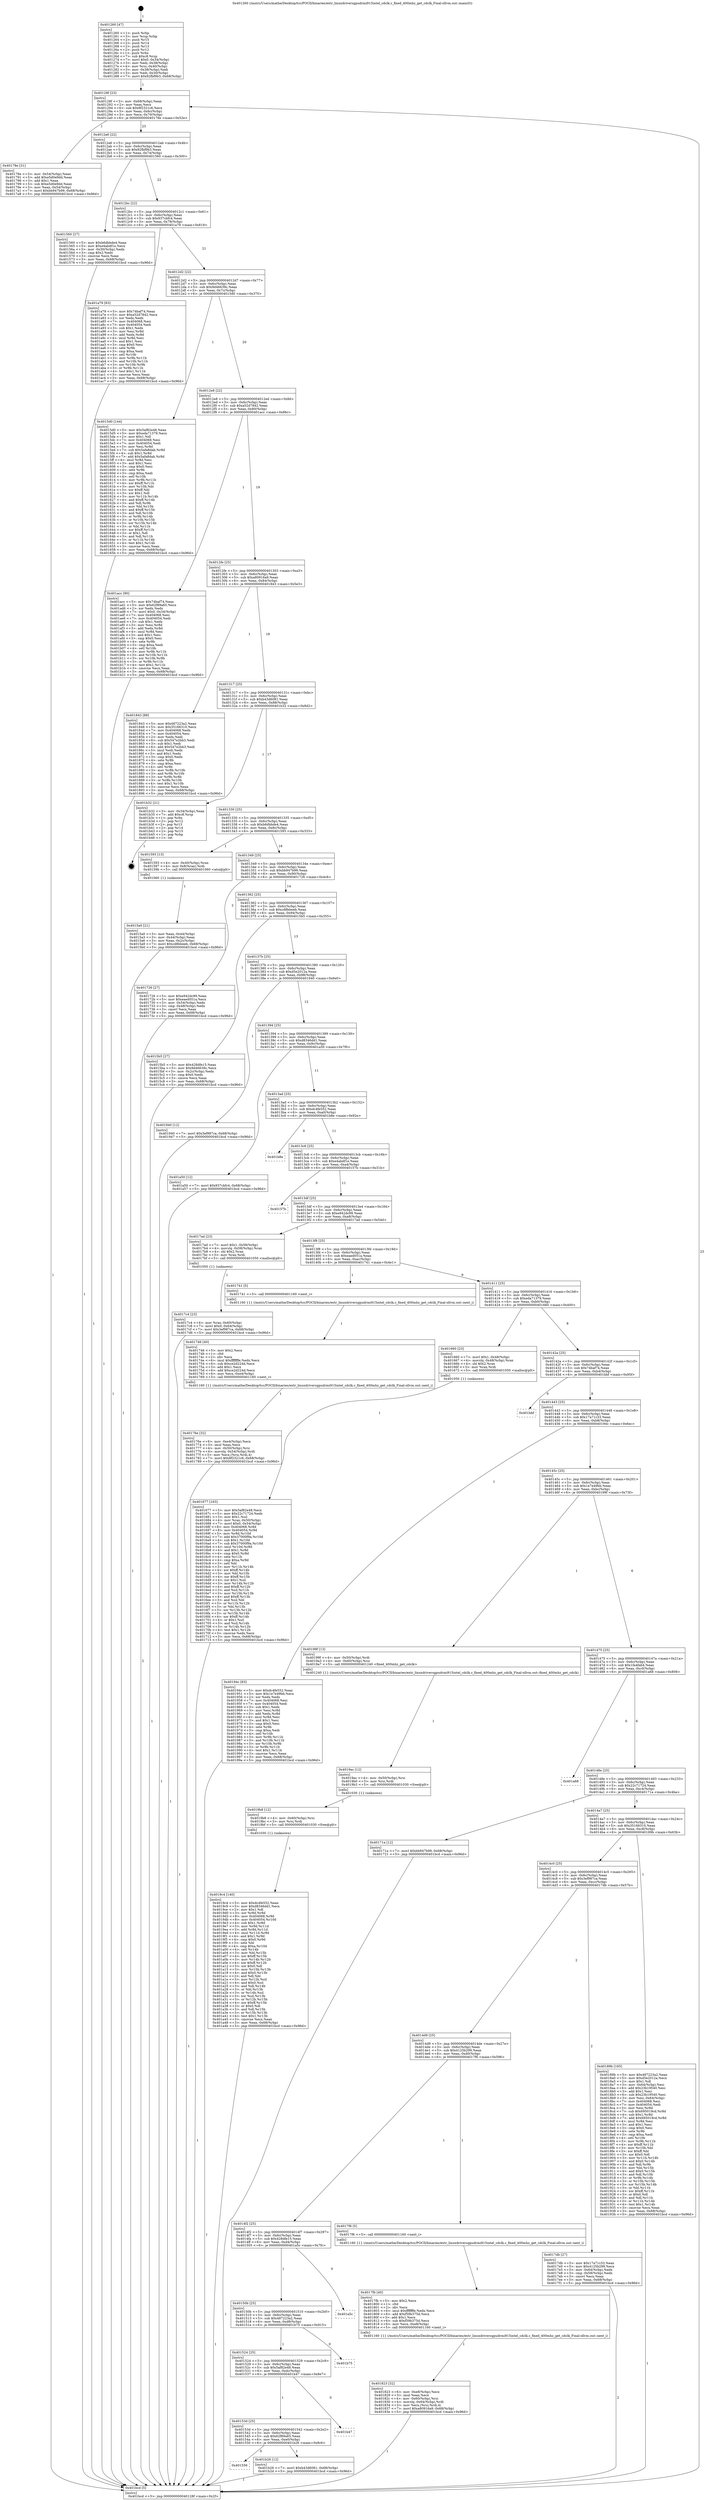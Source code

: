 digraph "0x401260" {
  label = "0x401260 (/mnt/c/Users/mathe/Desktop/tcc/POCII/binaries/extr_linuxdriversgpudrmi915intel_cdclk.c_fixed_400mhz_get_cdclk_Final-ollvm.out::main(0))"
  labelloc = "t"
  node[shape=record]

  Entry [label="",width=0.3,height=0.3,shape=circle,fillcolor=black,style=filled]
  "0x40128f" [label="{
     0x40128f [23]\l
     | [instrs]\l
     &nbsp;&nbsp;0x40128f \<+3\>: mov -0x68(%rbp),%eax\l
     &nbsp;&nbsp;0x401292 \<+2\>: mov %eax,%ecx\l
     &nbsp;&nbsp;0x401294 \<+6\>: sub $0x8f2321c6,%ecx\l
     &nbsp;&nbsp;0x40129a \<+3\>: mov %eax,-0x6c(%rbp)\l
     &nbsp;&nbsp;0x40129d \<+3\>: mov %ecx,-0x70(%rbp)\l
     &nbsp;&nbsp;0x4012a0 \<+6\>: je 000000000040178e \<main+0x52e\>\l
  }"]
  "0x40178e" [label="{
     0x40178e [31]\l
     | [instrs]\l
     &nbsp;&nbsp;0x40178e \<+3\>: mov -0x54(%rbp),%eax\l
     &nbsp;&nbsp;0x401791 \<+5\>: add $0xe5d0e9dd,%eax\l
     &nbsp;&nbsp;0x401796 \<+3\>: add $0x1,%eax\l
     &nbsp;&nbsp;0x401799 \<+5\>: sub $0xe5d0e9dd,%eax\l
     &nbsp;&nbsp;0x40179e \<+3\>: mov %eax,-0x54(%rbp)\l
     &nbsp;&nbsp;0x4017a1 \<+7\>: movl $0xbb947b99,-0x68(%rbp)\l
     &nbsp;&nbsp;0x4017a8 \<+5\>: jmp 0000000000401bcd \<main+0x96d\>\l
  }"]
  "0x4012a6" [label="{
     0x4012a6 [22]\l
     | [instrs]\l
     &nbsp;&nbsp;0x4012a6 \<+5\>: jmp 00000000004012ab \<main+0x4b\>\l
     &nbsp;&nbsp;0x4012ab \<+3\>: mov -0x6c(%rbp),%eax\l
     &nbsp;&nbsp;0x4012ae \<+5\>: sub $0x92fbf9b3,%eax\l
     &nbsp;&nbsp;0x4012b3 \<+3\>: mov %eax,-0x74(%rbp)\l
     &nbsp;&nbsp;0x4012b6 \<+6\>: je 0000000000401560 \<main+0x300\>\l
  }"]
  Exit [label="",width=0.3,height=0.3,shape=circle,fillcolor=black,style=filled,peripheries=2]
  "0x401560" [label="{
     0x401560 [27]\l
     | [instrs]\l
     &nbsp;&nbsp;0x401560 \<+5\>: mov $0xb6dbbde4,%eax\l
     &nbsp;&nbsp;0x401565 \<+5\>: mov $0xe4abdf1e,%ecx\l
     &nbsp;&nbsp;0x40156a \<+3\>: mov -0x30(%rbp),%edx\l
     &nbsp;&nbsp;0x40156d \<+3\>: cmp $0x2,%edx\l
     &nbsp;&nbsp;0x401570 \<+3\>: cmovne %ecx,%eax\l
     &nbsp;&nbsp;0x401573 \<+3\>: mov %eax,-0x68(%rbp)\l
     &nbsp;&nbsp;0x401576 \<+5\>: jmp 0000000000401bcd \<main+0x96d\>\l
  }"]
  "0x4012bc" [label="{
     0x4012bc [22]\l
     | [instrs]\l
     &nbsp;&nbsp;0x4012bc \<+5\>: jmp 00000000004012c1 \<main+0x61\>\l
     &nbsp;&nbsp;0x4012c1 \<+3\>: mov -0x6c(%rbp),%eax\l
     &nbsp;&nbsp;0x4012c4 \<+5\>: sub $0x937cbfc4,%eax\l
     &nbsp;&nbsp;0x4012c9 \<+3\>: mov %eax,-0x78(%rbp)\l
     &nbsp;&nbsp;0x4012cc \<+6\>: je 0000000000401a79 \<main+0x819\>\l
  }"]
  "0x401bcd" [label="{
     0x401bcd [5]\l
     | [instrs]\l
     &nbsp;&nbsp;0x401bcd \<+5\>: jmp 000000000040128f \<main+0x2f\>\l
  }"]
  "0x401260" [label="{
     0x401260 [47]\l
     | [instrs]\l
     &nbsp;&nbsp;0x401260 \<+1\>: push %rbp\l
     &nbsp;&nbsp;0x401261 \<+3\>: mov %rsp,%rbp\l
     &nbsp;&nbsp;0x401264 \<+2\>: push %r15\l
     &nbsp;&nbsp;0x401266 \<+2\>: push %r14\l
     &nbsp;&nbsp;0x401268 \<+2\>: push %r13\l
     &nbsp;&nbsp;0x40126a \<+2\>: push %r12\l
     &nbsp;&nbsp;0x40126c \<+1\>: push %rbx\l
     &nbsp;&nbsp;0x40126d \<+7\>: sub $0xc8,%rsp\l
     &nbsp;&nbsp;0x401274 \<+7\>: movl $0x0,-0x34(%rbp)\l
     &nbsp;&nbsp;0x40127b \<+3\>: mov %edi,-0x38(%rbp)\l
     &nbsp;&nbsp;0x40127e \<+4\>: mov %rsi,-0x40(%rbp)\l
     &nbsp;&nbsp;0x401282 \<+3\>: mov -0x38(%rbp),%edi\l
     &nbsp;&nbsp;0x401285 \<+3\>: mov %edi,-0x30(%rbp)\l
     &nbsp;&nbsp;0x401288 \<+7\>: movl $0x92fbf9b3,-0x68(%rbp)\l
  }"]
  "0x401556" [label="{
     0x401556\l
  }", style=dashed]
  "0x401a79" [label="{
     0x401a79 [83]\l
     | [instrs]\l
     &nbsp;&nbsp;0x401a79 \<+5\>: mov $0x74baf74,%eax\l
     &nbsp;&nbsp;0x401a7e \<+5\>: mov $0xa52d7842,%ecx\l
     &nbsp;&nbsp;0x401a83 \<+2\>: xor %edx,%edx\l
     &nbsp;&nbsp;0x401a85 \<+7\>: mov 0x404068,%esi\l
     &nbsp;&nbsp;0x401a8c \<+7\>: mov 0x404054,%edi\l
     &nbsp;&nbsp;0x401a93 \<+3\>: sub $0x1,%edx\l
     &nbsp;&nbsp;0x401a96 \<+3\>: mov %esi,%r8d\l
     &nbsp;&nbsp;0x401a99 \<+3\>: add %edx,%r8d\l
     &nbsp;&nbsp;0x401a9c \<+4\>: imul %r8d,%esi\l
     &nbsp;&nbsp;0x401aa0 \<+3\>: and $0x1,%esi\l
     &nbsp;&nbsp;0x401aa3 \<+3\>: cmp $0x0,%esi\l
     &nbsp;&nbsp;0x401aa6 \<+4\>: sete %r9b\l
     &nbsp;&nbsp;0x401aaa \<+3\>: cmp $0xa,%edi\l
     &nbsp;&nbsp;0x401aad \<+4\>: setl %r10b\l
     &nbsp;&nbsp;0x401ab1 \<+3\>: mov %r9b,%r11b\l
     &nbsp;&nbsp;0x401ab4 \<+3\>: and %r10b,%r11b\l
     &nbsp;&nbsp;0x401ab7 \<+3\>: xor %r10b,%r9b\l
     &nbsp;&nbsp;0x401aba \<+3\>: or %r9b,%r11b\l
     &nbsp;&nbsp;0x401abd \<+4\>: test $0x1,%r11b\l
     &nbsp;&nbsp;0x401ac1 \<+3\>: cmovne %ecx,%eax\l
     &nbsp;&nbsp;0x401ac4 \<+3\>: mov %eax,-0x68(%rbp)\l
     &nbsp;&nbsp;0x401ac7 \<+5\>: jmp 0000000000401bcd \<main+0x96d\>\l
  }"]
  "0x4012d2" [label="{
     0x4012d2 [22]\l
     | [instrs]\l
     &nbsp;&nbsp;0x4012d2 \<+5\>: jmp 00000000004012d7 \<main+0x77\>\l
     &nbsp;&nbsp;0x4012d7 \<+3\>: mov -0x6c(%rbp),%eax\l
     &nbsp;&nbsp;0x4012da \<+5\>: sub $0x9d46639c,%eax\l
     &nbsp;&nbsp;0x4012df \<+3\>: mov %eax,-0x7c(%rbp)\l
     &nbsp;&nbsp;0x4012e2 \<+6\>: je 00000000004015d0 \<main+0x370\>\l
  }"]
  "0x401b26" [label="{
     0x401b26 [12]\l
     | [instrs]\l
     &nbsp;&nbsp;0x401b26 \<+7\>: movl $0xb43d6081,-0x68(%rbp)\l
     &nbsp;&nbsp;0x401b2d \<+5\>: jmp 0000000000401bcd \<main+0x96d\>\l
  }"]
  "0x4015d0" [label="{
     0x4015d0 [144]\l
     | [instrs]\l
     &nbsp;&nbsp;0x4015d0 \<+5\>: mov $0x5af82e48,%eax\l
     &nbsp;&nbsp;0x4015d5 \<+5\>: mov $0xeda71379,%ecx\l
     &nbsp;&nbsp;0x4015da \<+2\>: mov $0x1,%dl\l
     &nbsp;&nbsp;0x4015dc \<+7\>: mov 0x404068,%esi\l
     &nbsp;&nbsp;0x4015e3 \<+7\>: mov 0x404054,%edi\l
     &nbsp;&nbsp;0x4015ea \<+3\>: mov %esi,%r8d\l
     &nbsp;&nbsp;0x4015ed \<+7\>: sub $0x5afa8dab,%r8d\l
     &nbsp;&nbsp;0x4015f4 \<+4\>: sub $0x1,%r8d\l
     &nbsp;&nbsp;0x4015f8 \<+7\>: add $0x5afa8dab,%r8d\l
     &nbsp;&nbsp;0x4015ff \<+4\>: imul %r8d,%esi\l
     &nbsp;&nbsp;0x401603 \<+3\>: and $0x1,%esi\l
     &nbsp;&nbsp;0x401606 \<+3\>: cmp $0x0,%esi\l
     &nbsp;&nbsp;0x401609 \<+4\>: sete %r9b\l
     &nbsp;&nbsp;0x40160d \<+3\>: cmp $0xa,%edi\l
     &nbsp;&nbsp;0x401610 \<+4\>: setl %r10b\l
     &nbsp;&nbsp;0x401614 \<+3\>: mov %r9b,%r11b\l
     &nbsp;&nbsp;0x401617 \<+4\>: xor $0xff,%r11b\l
     &nbsp;&nbsp;0x40161b \<+3\>: mov %r10b,%bl\l
     &nbsp;&nbsp;0x40161e \<+3\>: xor $0xff,%bl\l
     &nbsp;&nbsp;0x401621 \<+3\>: xor $0x1,%dl\l
     &nbsp;&nbsp;0x401624 \<+3\>: mov %r11b,%r14b\l
     &nbsp;&nbsp;0x401627 \<+4\>: and $0xff,%r14b\l
     &nbsp;&nbsp;0x40162b \<+3\>: and %dl,%r9b\l
     &nbsp;&nbsp;0x40162e \<+3\>: mov %bl,%r15b\l
     &nbsp;&nbsp;0x401631 \<+4\>: and $0xff,%r15b\l
     &nbsp;&nbsp;0x401635 \<+3\>: and %dl,%r10b\l
     &nbsp;&nbsp;0x401638 \<+3\>: or %r9b,%r14b\l
     &nbsp;&nbsp;0x40163b \<+3\>: or %r10b,%r15b\l
     &nbsp;&nbsp;0x40163e \<+3\>: xor %r15b,%r14b\l
     &nbsp;&nbsp;0x401641 \<+3\>: or %bl,%r11b\l
     &nbsp;&nbsp;0x401644 \<+4\>: xor $0xff,%r11b\l
     &nbsp;&nbsp;0x401648 \<+3\>: or $0x1,%dl\l
     &nbsp;&nbsp;0x40164b \<+3\>: and %dl,%r11b\l
     &nbsp;&nbsp;0x40164e \<+3\>: or %r11b,%r14b\l
     &nbsp;&nbsp;0x401651 \<+4\>: test $0x1,%r14b\l
     &nbsp;&nbsp;0x401655 \<+3\>: cmovne %ecx,%eax\l
     &nbsp;&nbsp;0x401658 \<+3\>: mov %eax,-0x68(%rbp)\l
     &nbsp;&nbsp;0x40165b \<+5\>: jmp 0000000000401bcd \<main+0x96d\>\l
  }"]
  "0x4012e8" [label="{
     0x4012e8 [22]\l
     | [instrs]\l
     &nbsp;&nbsp;0x4012e8 \<+5\>: jmp 00000000004012ed \<main+0x8d\>\l
     &nbsp;&nbsp;0x4012ed \<+3\>: mov -0x6c(%rbp),%eax\l
     &nbsp;&nbsp;0x4012f0 \<+5\>: sub $0xa52d7842,%eax\l
     &nbsp;&nbsp;0x4012f5 \<+3\>: mov %eax,-0x80(%rbp)\l
     &nbsp;&nbsp;0x4012f8 \<+6\>: je 0000000000401acc \<main+0x86c\>\l
  }"]
  "0x40153d" [label="{
     0x40153d [25]\l
     | [instrs]\l
     &nbsp;&nbsp;0x40153d \<+5\>: jmp 0000000000401542 \<main+0x2e2\>\l
     &nbsp;&nbsp;0x401542 \<+3\>: mov -0x6c(%rbp),%eax\l
     &nbsp;&nbsp;0x401545 \<+5\>: sub $0x62f89a65,%eax\l
     &nbsp;&nbsp;0x40154a \<+6\>: mov %eax,-0xe0(%rbp)\l
     &nbsp;&nbsp;0x401550 \<+6\>: je 0000000000401b26 \<main+0x8c6\>\l
  }"]
  "0x401acc" [label="{
     0x401acc [90]\l
     | [instrs]\l
     &nbsp;&nbsp;0x401acc \<+5\>: mov $0x74baf74,%eax\l
     &nbsp;&nbsp;0x401ad1 \<+5\>: mov $0x62f89a65,%ecx\l
     &nbsp;&nbsp;0x401ad6 \<+2\>: xor %edx,%edx\l
     &nbsp;&nbsp;0x401ad8 \<+7\>: movl $0x0,-0x34(%rbp)\l
     &nbsp;&nbsp;0x401adf \<+7\>: mov 0x404068,%esi\l
     &nbsp;&nbsp;0x401ae6 \<+7\>: mov 0x404054,%edi\l
     &nbsp;&nbsp;0x401aed \<+3\>: sub $0x1,%edx\l
     &nbsp;&nbsp;0x401af0 \<+3\>: mov %esi,%r8d\l
     &nbsp;&nbsp;0x401af3 \<+3\>: add %edx,%r8d\l
     &nbsp;&nbsp;0x401af6 \<+4\>: imul %r8d,%esi\l
     &nbsp;&nbsp;0x401afa \<+3\>: and $0x1,%esi\l
     &nbsp;&nbsp;0x401afd \<+3\>: cmp $0x0,%esi\l
     &nbsp;&nbsp;0x401b00 \<+4\>: sete %r9b\l
     &nbsp;&nbsp;0x401b04 \<+3\>: cmp $0xa,%edi\l
     &nbsp;&nbsp;0x401b07 \<+4\>: setl %r10b\l
     &nbsp;&nbsp;0x401b0b \<+3\>: mov %r9b,%r11b\l
     &nbsp;&nbsp;0x401b0e \<+3\>: and %r10b,%r11b\l
     &nbsp;&nbsp;0x401b11 \<+3\>: xor %r10b,%r9b\l
     &nbsp;&nbsp;0x401b14 \<+3\>: or %r9b,%r11b\l
     &nbsp;&nbsp;0x401b17 \<+4\>: test $0x1,%r11b\l
     &nbsp;&nbsp;0x401b1b \<+3\>: cmovne %ecx,%eax\l
     &nbsp;&nbsp;0x401b1e \<+3\>: mov %eax,-0x68(%rbp)\l
     &nbsp;&nbsp;0x401b21 \<+5\>: jmp 0000000000401bcd \<main+0x96d\>\l
  }"]
  "0x4012fe" [label="{
     0x4012fe [25]\l
     | [instrs]\l
     &nbsp;&nbsp;0x4012fe \<+5\>: jmp 0000000000401303 \<main+0xa3\>\l
     &nbsp;&nbsp;0x401303 \<+3\>: mov -0x6c(%rbp),%eax\l
     &nbsp;&nbsp;0x401306 \<+5\>: sub $0xa80916a9,%eax\l
     &nbsp;&nbsp;0x40130b \<+6\>: mov %eax,-0x84(%rbp)\l
     &nbsp;&nbsp;0x401311 \<+6\>: je 0000000000401843 \<main+0x5e3\>\l
  }"]
  "0x401b47" [label="{
     0x401b47\l
  }", style=dashed]
  "0x401843" [label="{
     0x401843 [88]\l
     | [instrs]\l
     &nbsp;&nbsp;0x401843 \<+5\>: mov $0x487223a2,%eax\l
     &nbsp;&nbsp;0x401848 \<+5\>: mov $0x35166310,%ecx\l
     &nbsp;&nbsp;0x40184d \<+7\>: mov 0x404068,%edx\l
     &nbsp;&nbsp;0x401854 \<+7\>: mov 0x404054,%esi\l
     &nbsp;&nbsp;0x40185b \<+2\>: mov %edx,%edi\l
     &nbsp;&nbsp;0x40185d \<+6\>: sub $0x547e2bb3,%edi\l
     &nbsp;&nbsp;0x401863 \<+3\>: sub $0x1,%edi\l
     &nbsp;&nbsp;0x401866 \<+6\>: add $0x547e2bb3,%edi\l
     &nbsp;&nbsp;0x40186c \<+3\>: imul %edi,%edx\l
     &nbsp;&nbsp;0x40186f \<+3\>: and $0x1,%edx\l
     &nbsp;&nbsp;0x401872 \<+3\>: cmp $0x0,%edx\l
     &nbsp;&nbsp;0x401875 \<+4\>: sete %r8b\l
     &nbsp;&nbsp;0x401879 \<+3\>: cmp $0xa,%esi\l
     &nbsp;&nbsp;0x40187c \<+4\>: setl %r9b\l
     &nbsp;&nbsp;0x401880 \<+3\>: mov %r8b,%r10b\l
     &nbsp;&nbsp;0x401883 \<+3\>: and %r9b,%r10b\l
     &nbsp;&nbsp;0x401886 \<+3\>: xor %r9b,%r8b\l
     &nbsp;&nbsp;0x401889 \<+3\>: or %r8b,%r10b\l
     &nbsp;&nbsp;0x40188c \<+4\>: test $0x1,%r10b\l
     &nbsp;&nbsp;0x401890 \<+3\>: cmovne %ecx,%eax\l
     &nbsp;&nbsp;0x401893 \<+3\>: mov %eax,-0x68(%rbp)\l
     &nbsp;&nbsp;0x401896 \<+5\>: jmp 0000000000401bcd \<main+0x96d\>\l
  }"]
  "0x401317" [label="{
     0x401317 [25]\l
     | [instrs]\l
     &nbsp;&nbsp;0x401317 \<+5\>: jmp 000000000040131c \<main+0xbc\>\l
     &nbsp;&nbsp;0x40131c \<+3\>: mov -0x6c(%rbp),%eax\l
     &nbsp;&nbsp;0x40131f \<+5\>: sub $0xb43d6081,%eax\l
     &nbsp;&nbsp;0x401324 \<+6\>: mov %eax,-0x88(%rbp)\l
     &nbsp;&nbsp;0x40132a \<+6\>: je 0000000000401b32 \<main+0x8d2\>\l
  }"]
  "0x401524" [label="{
     0x401524 [25]\l
     | [instrs]\l
     &nbsp;&nbsp;0x401524 \<+5\>: jmp 0000000000401529 \<main+0x2c9\>\l
     &nbsp;&nbsp;0x401529 \<+3\>: mov -0x6c(%rbp),%eax\l
     &nbsp;&nbsp;0x40152c \<+5\>: sub $0x5af82e48,%eax\l
     &nbsp;&nbsp;0x401531 \<+6\>: mov %eax,-0xdc(%rbp)\l
     &nbsp;&nbsp;0x401537 \<+6\>: je 0000000000401b47 \<main+0x8e7\>\l
  }"]
  "0x401b32" [label="{
     0x401b32 [21]\l
     | [instrs]\l
     &nbsp;&nbsp;0x401b32 \<+3\>: mov -0x34(%rbp),%eax\l
     &nbsp;&nbsp;0x401b35 \<+7\>: add $0xc8,%rsp\l
     &nbsp;&nbsp;0x401b3c \<+1\>: pop %rbx\l
     &nbsp;&nbsp;0x401b3d \<+2\>: pop %r12\l
     &nbsp;&nbsp;0x401b3f \<+2\>: pop %r13\l
     &nbsp;&nbsp;0x401b41 \<+2\>: pop %r14\l
     &nbsp;&nbsp;0x401b43 \<+2\>: pop %r15\l
     &nbsp;&nbsp;0x401b45 \<+1\>: pop %rbp\l
     &nbsp;&nbsp;0x401b46 \<+1\>: ret\l
  }"]
  "0x401330" [label="{
     0x401330 [25]\l
     | [instrs]\l
     &nbsp;&nbsp;0x401330 \<+5\>: jmp 0000000000401335 \<main+0xd5\>\l
     &nbsp;&nbsp;0x401335 \<+3\>: mov -0x6c(%rbp),%eax\l
     &nbsp;&nbsp;0x401338 \<+5\>: sub $0xb6dbbde4,%eax\l
     &nbsp;&nbsp;0x40133d \<+6\>: mov %eax,-0x8c(%rbp)\l
     &nbsp;&nbsp;0x401343 \<+6\>: je 0000000000401593 \<main+0x333\>\l
  }"]
  "0x401b75" [label="{
     0x401b75\l
  }", style=dashed]
  "0x401593" [label="{
     0x401593 [13]\l
     | [instrs]\l
     &nbsp;&nbsp;0x401593 \<+4\>: mov -0x40(%rbp),%rax\l
     &nbsp;&nbsp;0x401597 \<+4\>: mov 0x8(%rax),%rdi\l
     &nbsp;&nbsp;0x40159b \<+5\>: call 0000000000401060 \<atoi@plt\>\l
     | [calls]\l
     &nbsp;&nbsp;0x401060 \{1\} (unknown)\l
  }"]
  "0x401349" [label="{
     0x401349 [25]\l
     | [instrs]\l
     &nbsp;&nbsp;0x401349 \<+5\>: jmp 000000000040134e \<main+0xee\>\l
     &nbsp;&nbsp;0x40134e \<+3\>: mov -0x6c(%rbp),%eax\l
     &nbsp;&nbsp;0x401351 \<+5\>: sub $0xbb947b99,%eax\l
     &nbsp;&nbsp;0x401356 \<+6\>: mov %eax,-0x90(%rbp)\l
     &nbsp;&nbsp;0x40135c \<+6\>: je 0000000000401726 \<main+0x4c6\>\l
  }"]
  "0x4015a0" [label="{
     0x4015a0 [21]\l
     | [instrs]\l
     &nbsp;&nbsp;0x4015a0 \<+3\>: mov %eax,-0x44(%rbp)\l
     &nbsp;&nbsp;0x4015a3 \<+3\>: mov -0x44(%rbp),%eax\l
     &nbsp;&nbsp;0x4015a6 \<+3\>: mov %eax,-0x2c(%rbp)\l
     &nbsp;&nbsp;0x4015a9 \<+7\>: movl $0xcd8bbeeb,-0x68(%rbp)\l
     &nbsp;&nbsp;0x4015b0 \<+5\>: jmp 0000000000401bcd \<main+0x96d\>\l
  }"]
  "0x40150b" [label="{
     0x40150b [25]\l
     | [instrs]\l
     &nbsp;&nbsp;0x40150b \<+5\>: jmp 0000000000401510 \<main+0x2b0\>\l
     &nbsp;&nbsp;0x401510 \<+3\>: mov -0x6c(%rbp),%eax\l
     &nbsp;&nbsp;0x401513 \<+5\>: sub $0x487223a2,%eax\l
     &nbsp;&nbsp;0x401518 \<+6\>: mov %eax,-0xd8(%rbp)\l
     &nbsp;&nbsp;0x40151e \<+6\>: je 0000000000401b75 \<main+0x915\>\l
  }"]
  "0x401726" [label="{
     0x401726 [27]\l
     | [instrs]\l
     &nbsp;&nbsp;0x401726 \<+5\>: mov $0xe942dc99,%eax\l
     &nbsp;&nbsp;0x40172b \<+5\>: mov $0xeaed051a,%ecx\l
     &nbsp;&nbsp;0x401730 \<+3\>: mov -0x54(%rbp),%edx\l
     &nbsp;&nbsp;0x401733 \<+3\>: cmp -0x48(%rbp),%edx\l
     &nbsp;&nbsp;0x401736 \<+3\>: cmovl %ecx,%eax\l
     &nbsp;&nbsp;0x401739 \<+3\>: mov %eax,-0x68(%rbp)\l
     &nbsp;&nbsp;0x40173c \<+5\>: jmp 0000000000401bcd \<main+0x96d\>\l
  }"]
  "0x401362" [label="{
     0x401362 [25]\l
     | [instrs]\l
     &nbsp;&nbsp;0x401362 \<+5\>: jmp 0000000000401367 \<main+0x107\>\l
     &nbsp;&nbsp;0x401367 \<+3\>: mov -0x6c(%rbp),%eax\l
     &nbsp;&nbsp;0x40136a \<+5\>: sub $0xcd8bbeeb,%eax\l
     &nbsp;&nbsp;0x40136f \<+6\>: mov %eax,-0x94(%rbp)\l
     &nbsp;&nbsp;0x401375 \<+6\>: je 00000000004015b5 \<main+0x355\>\l
  }"]
  "0x401a5c" [label="{
     0x401a5c\l
  }", style=dashed]
  "0x4015b5" [label="{
     0x4015b5 [27]\l
     | [instrs]\l
     &nbsp;&nbsp;0x4015b5 \<+5\>: mov $0x428dfe15,%eax\l
     &nbsp;&nbsp;0x4015ba \<+5\>: mov $0x9d46639c,%ecx\l
     &nbsp;&nbsp;0x4015bf \<+3\>: mov -0x2c(%rbp),%edx\l
     &nbsp;&nbsp;0x4015c2 \<+3\>: cmp $0x0,%edx\l
     &nbsp;&nbsp;0x4015c5 \<+3\>: cmove %ecx,%eax\l
     &nbsp;&nbsp;0x4015c8 \<+3\>: mov %eax,-0x68(%rbp)\l
     &nbsp;&nbsp;0x4015cb \<+5\>: jmp 0000000000401bcd \<main+0x96d\>\l
  }"]
  "0x40137b" [label="{
     0x40137b [25]\l
     | [instrs]\l
     &nbsp;&nbsp;0x40137b \<+5\>: jmp 0000000000401380 \<main+0x120\>\l
     &nbsp;&nbsp;0x401380 \<+3\>: mov -0x6c(%rbp),%eax\l
     &nbsp;&nbsp;0x401383 \<+5\>: sub $0xd5e2012a,%eax\l
     &nbsp;&nbsp;0x401388 \<+6\>: mov %eax,-0x98(%rbp)\l
     &nbsp;&nbsp;0x40138e \<+6\>: je 0000000000401940 \<main+0x6e0\>\l
  }"]
  "0x4019c4" [label="{
     0x4019c4 [140]\l
     | [instrs]\l
     &nbsp;&nbsp;0x4019c4 \<+5\>: mov $0xdc4fe552,%eax\l
     &nbsp;&nbsp;0x4019c9 \<+5\>: mov $0xd8346dd1,%ecx\l
     &nbsp;&nbsp;0x4019ce \<+2\>: mov $0x1,%dl\l
     &nbsp;&nbsp;0x4019d0 \<+3\>: xor %r8d,%r8d\l
     &nbsp;&nbsp;0x4019d3 \<+8\>: mov 0x404068,%r9d\l
     &nbsp;&nbsp;0x4019db \<+8\>: mov 0x404054,%r10d\l
     &nbsp;&nbsp;0x4019e3 \<+4\>: sub $0x1,%r8d\l
     &nbsp;&nbsp;0x4019e7 \<+3\>: mov %r9d,%r11d\l
     &nbsp;&nbsp;0x4019ea \<+3\>: add %r8d,%r11d\l
     &nbsp;&nbsp;0x4019ed \<+4\>: imul %r11d,%r9d\l
     &nbsp;&nbsp;0x4019f1 \<+4\>: and $0x1,%r9d\l
     &nbsp;&nbsp;0x4019f5 \<+4\>: cmp $0x0,%r9d\l
     &nbsp;&nbsp;0x4019f9 \<+3\>: sete %bl\l
     &nbsp;&nbsp;0x4019fc \<+4\>: cmp $0xa,%r10d\l
     &nbsp;&nbsp;0x401a00 \<+4\>: setl %r14b\l
     &nbsp;&nbsp;0x401a04 \<+3\>: mov %bl,%r15b\l
     &nbsp;&nbsp;0x401a07 \<+4\>: xor $0xff,%r15b\l
     &nbsp;&nbsp;0x401a0b \<+3\>: mov %r14b,%r12b\l
     &nbsp;&nbsp;0x401a0e \<+4\>: xor $0xff,%r12b\l
     &nbsp;&nbsp;0x401a12 \<+3\>: xor $0x0,%dl\l
     &nbsp;&nbsp;0x401a15 \<+3\>: mov %r15b,%r13b\l
     &nbsp;&nbsp;0x401a18 \<+4\>: and $0x0,%r13b\l
     &nbsp;&nbsp;0x401a1c \<+2\>: and %dl,%bl\l
     &nbsp;&nbsp;0x401a1e \<+3\>: mov %r12b,%sil\l
     &nbsp;&nbsp;0x401a21 \<+4\>: and $0x0,%sil\l
     &nbsp;&nbsp;0x401a25 \<+3\>: and %dl,%r14b\l
     &nbsp;&nbsp;0x401a28 \<+3\>: or %bl,%r13b\l
     &nbsp;&nbsp;0x401a2b \<+3\>: or %r14b,%sil\l
     &nbsp;&nbsp;0x401a2e \<+3\>: xor %sil,%r13b\l
     &nbsp;&nbsp;0x401a31 \<+3\>: or %r12b,%r15b\l
     &nbsp;&nbsp;0x401a34 \<+4\>: xor $0xff,%r15b\l
     &nbsp;&nbsp;0x401a38 \<+3\>: or $0x0,%dl\l
     &nbsp;&nbsp;0x401a3b \<+3\>: and %dl,%r15b\l
     &nbsp;&nbsp;0x401a3e \<+3\>: or %r15b,%r13b\l
     &nbsp;&nbsp;0x401a41 \<+4\>: test $0x1,%r13b\l
     &nbsp;&nbsp;0x401a45 \<+3\>: cmovne %ecx,%eax\l
     &nbsp;&nbsp;0x401a48 \<+3\>: mov %eax,-0x68(%rbp)\l
     &nbsp;&nbsp;0x401a4b \<+5\>: jmp 0000000000401bcd \<main+0x96d\>\l
  }"]
  "0x401940" [label="{
     0x401940 [12]\l
     | [instrs]\l
     &nbsp;&nbsp;0x401940 \<+7\>: movl $0x3ef987ca,-0x68(%rbp)\l
     &nbsp;&nbsp;0x401947 \<+5\>: jmp 0000000000401bcd \<main+0x96d\>\l
  }"]
  "0x401394" [label="{
     0x401394 [25]\l
     | [instrs]\l
     &nbsp;&nbsp;0x401394 \<+5\>: jmp 0000000000401399 \<main+0x139\>\l
     &nbsp;&nbsp;0x401399 \<+3\>: mov -0x6c(%rbp),%eax\l
     &nbsp;&nbsp;0x40139c \<+5\>: sub $0xd8346dd1,%eax\l
     &nbsp;&nbsp;0x4013a1 \<+6\>: mov %eax,-0x9c(%rbp)\l
     &nbsp;&nbsp;0x4013a7 \<+6\>: je 0000000000401a50 \<main+0x7f0\>\l
  }"]
  "0x4019b8" [label="{
     0x4019b8 [12]\l
     | [instrs]\l
     &nbsp;&nbsp;0x4019b8 \<+4\>: mov -0x60(%rbp),%rsi\l
     &nbsp;&nbsp;0x4019bc \<+3\>: mov %rsi,%rdi\l
     &nbsp;&nbsp;0x4019bf \<+5\>: call 0000000000401030 \<free@plt\>\l
     | [calls]\l
     &nbsp;&nbsp;0x401030 \{1\} (unknown)\l
  }"]
  "0x401a50" [label="{
     0x401a50 [12]\l
     | [instrs]\l
     &nbsp;&nbsp;0x401a50 \<+7\>: movl $0x937cbfc4,-0x68(%rbp)\l
     &nbsp;&nbsp;0x401a57 \<+5\>: jmp 0000000000401bcd \<main+0x96d\>\l
  }"]
  "0x4013ad" [label="{
     0x4013ad [25]\l
     | [instrs]\l
     &nbsp;&nbsp;0x4013ad \<+5\>: jmp 00000000004013b2 \<main+0x152\>\l
     &nbsp;&nbsp;0x4013b2 \<+3\>: mov -0x6c(%rbp),%eax\l
     &nbsp;&nbsp;0x4013b5 \<+5\>: sub $0xdc4fe552,%eax\l
     &nbsp;&nbsp;0x4013ba \<+6\>: mov %eax,-0xa0(%rbp)\l
     &nbsp;&nbsp;0x4013c0 \<+6\>: je 0000000000401b8e \<main+0x92e\>\l
  }"]
  "0x4019ac" [label="{
     0x4019ac [12]\l
     | [instrs]\l
     &nbsp;&nbsp;0x4019ac \<+4\>: mov -0x50(%rbp),%rsi\l
     &nbsp;&nbsp;0x4019b0 \<+3\>: mov %rsi,%rdi\l
     &nbsp;&nbsp;0x4019b3 \<+5\>: call 0000000000401030 \<free@plt\>\l
     | [calls]\l
     &nbsp;&nbsp;0x401030 \{1\} (unknown)\l
  }"]
  "0x401b8e" [label="{
     0x401b8e\l
  }", style=dashed]
  "0x4013c6" [label="{
     0x4013c6 [25]\l
     | [instrs]\l
     &nbsp;&nbsp;0x4013c6 \<+5\>: jmp 00000000004013cb \<main+0x16b\>\l
     &nbsp;&nbsp;0x4013cb \<+3\>: mov -0x6c(%rbp),%eax\l
     &nbsp;&nbsp;0x4013ce \<+5\>: sub $0xe4abdf1e,%eax\l
     &nbsp;&nbsp;0x4013d3 \<+6\>: mov %eax,-0xa4(%rbp)\l
     &nbsp;&nbsp;0x4013d9 \<+6\>: je 000000000040157b \<main+0x31b\>\l
  }"]
  "0x401823" [label="{
     0x401823 [32]\l
     | [instrs]\l
     &nbsp;&nbsp;0x401823 \<+6\>: mov -0xe8(%rbp),%ecx\l
     &nbsp;&nbsp;0x401829 \<+3\>: imul %eax,%ecx\l
     &nbsp;&nbsp;0x40182c \<+4\>: mov -0x60(%rbp),%rsi\l
     &nbsp;&nbsp;0x401830 \<+4\>: movslq -0x64(%rbp),%rdi\l
     &nbsp;&nbsp;0x401834 \<+3\>: mov %ecx,(%rsi,%rdi,4)\l
     &nbsp;&nbsp;0x401837 \<+7\>: movl $0xa80916a9,-0x68(%rbp)\l
     &nbsp;&nbsp;0x40183e \<+5\>: jmp 0000000000401bcd \<main+0x96d\>\l
  }"]
  "0x40157b" [label="{
     0x40157b\l
  }", style=dashed]
  "0x4013df" [label="{
     0x4013df [25]\l
     | [instrs]\l
     &nbsp;&nbsp;0x4013df \<+5\>: jmp 00000000004013e4 \<main+0x184\>\l
     &nbsp;&nbsp;0x4013e4 \<+3\>: mov -0x6c(%rbp),%eax\l
     &nbsp;&nbsp;0x4013e7 \<+5\>: sub $0xe942dc99,%eax\l
     &nbsp;&nbsp;0x4013ec \<+6\>: mov %eax,-0xa8(%rbp)\l
     &nbsp;&nbsp;0x4013f2 \<+6\>: je 00000000004017ad \<main+0x54d\>\l
  }"]
  "0x4017fb" [label="{
     0x4017fb [40]\l
     | [instrs]\l
     &nbsp;&nbsp;0x4017fb \<+5\>: mov $0x2,%ecx\l
     &nbsp;&nbsp;0x401800 \<+1\>: cltd\l
     &nbsp;&nbsp;0x401801 \<+2\>: idiv %ecx\l
     &nbsp;&nbsp;0x401803 \<+6\>: imul $0xfffffffe,%edx,%ecx\l
     &nbsp;&nbsp;0x401809 \<+6\>: add $0xf59b375d,%ecx\l
     &nbsp;&nbsp;0x40180f \<+3\>: add $0x1,%ecx\l
     &nbsp;&nbsp;0x401812 \<+6\>: sub $0xf59b375d,%ecx\l
     &nbsp;&nbsp;0x401818 \<+6\>: mov %ecx,-0xe8(%rbp)\l
     &nbsp;&nbsp;0x40181e \<+5\>: call 0000000000401160 \<next_i\>\l
     | [calls]\l
     &nbsp;&nbsp;0x401160 \{1\} (/mnt/c/Users/mathe/Desktop/tcc/POCII/binaries/extr_linuxdriversgpudrmi915intel_cdclk.c_fixed_400mhz_get_cdclk_Final-ollvm.out::next_i)\l
  }"]
  "0x4017ad" [label="{
     0x4017ad [23]\l
     | [instrs]\l
     &nbsp;&nbsp;0x4017ad \<+7\>: movl $0x1,-0x58(%rbp)\l
     &nbsp;&nbsp;0x4017b4 \<+4\>: movslq -0x58(%rbp),%rax\l
     &nbsp;&nbsp;0x4017b8 \<+4\>: shl $0x2,%rax\l
     &nbsp;&nbsp;0x4017bc \<+3\>: mov %rax,%rdi\l
     &nbsp;&nbsp;0x4017bf \<+5\>: call 0000000000401050 \<malloc@plt\>\l
     | [calls]\l
     &nbsp;&nbsp;0x401050 \{1\} (unknown)\l
  }"]
  "0x4013f8" [label="{
     0x4013f8 [25]\l
     | [instrs]\l
     &nbsp;&nbsp;0x4013f8 \<+5\>: jmp 00000000004013fd \<main+0x19d\>\l
     &nbsp;&nbsp;0x4013fd \<+3\>: mov -0x6c(%rbp),%eax\l
     &nbsp;&nbsp;0x401400 \<+5\>: sub $0xeaed051a,%eax\l
     &nbsp;&nbsp;0x401405 \<+6\>: mov %eax,-0xac(%rbp)\l
     &nbsp;&nbsp;0x40140b \<+6\>: je 0000000000401741 \<main+0x4e1\>\l
  }"]
  "0x4014f2" [label="{
     0x4014f2 [25]\l
     | [instrs]\l
     &nbsp;&nbsp;0x4014f2 \<+5\>: jmp 00000000004014f7 \<main+0x297\>\l
     &nbsp;&nbsp;0x4014f7 \<+3\>: mov -0x6c(%rbp),%eax\l
     &nbsp;&nbsp;0x4014fa \<+5\>: sub $0x428dfe15,%eax\l
     &nbsp;&nbsp;0x4014ff \<+6\>: mov %eax,-0xd4(%rbp)\l
     &nbsp;&nbsp;0x401505 \<+6\>: je 0000000000401a5c \<main+0x7fc\>\l
  }"]
  "0x401741" [label="{
     0x401741 [5]\l
     | [instrs]\l
     &nbsp;&nbsp;0x401741 \<+5\>: call 0000000000401160 \<next_i\>\l
     | [calls]\l
     &nbsp;&nbsp;0x401160 \{1\} (/mnt/c/Users/mathe/Desktop/tcc/POCII/binaries/extr_linuxdriversgpudrmi915intel_cdclk.c_fixed_400mhz_get_cdclk_Final-ollvm.out::next_i)\l
  }"]
  "0x401411" [label="{
     0x401411 [25]\l
     | [instrs]\l
     &nbsp;&nbsp;0x401411 \<+5\>: jmp 0000000000401416 \<main+0x1b6\>\l
     &nbsp;&nbsp;0x401416 \<+3\>: mov -0x6c(%rbp),%eax\l
     &nbsp;&nbsp;0x401419 \<+5\>: sub $0xeda71379,%eax\l
     &nbsp;&nbsp;0x40141e \<+6\>: mov %eax,-0xb0(%rbp)\l
     &nbsp;&nbsp;0x401424 \<+6\>: je 0000000000401660 \<main+0x400\>\l
  }"]
  "0x4017f6" [label="{
     0x4017f6 [5]\l
     | [instrs]\l
     &nbsp;&nbsp;0x4017f6 \<+5\>: call 0000000000401160 \<next_i\>\l
     | [calls]\l
     &nbsp;&nbsp;0x401160 \{1\} (/mnt/c/Users/mathe/Desktop/tcc/POCII/binaries/extr_linuxdriversgpudrmi915intel_cdclk.c_fixed_400mhz_get_cdclk_Final-ollvm.out::next_i)\l
  }"]
  "0x401660" [label="{
     0x401660 [23]\l
     | [instrs]\l
     &nbsp;&nbsp;0x401660 \<+7\>: movl $0x1,-0x48(%rbp)\l
     &nbsp;&nbsp;0x401667 \<+4\>: movslq -0x48(%rbp),%rax\l
     &nbsp;&nbsp;0x40166b \<+4\>: shl $0x2,%rax\l
     &nbsp;&nbsp;0x40166f \<+3\>: mov %rax,%rdi\l
     &nbsp;&nbsp;0x401672 \<+5\>: call 0000000000401050 \<malloc@plt\>\l
     | [calls]\l
     &nbsp;&nbsp;0x401050 \{1\} (unknown)\l
  }"]
  "0x40142a" [label="{
     0x40142a [25]\l
     | [instrs]\l
     &nbsp;&nbsp;0x40142a \<+5\>: jmp 000000000040142f \<main+0x1cf\>\l
     &nbsp;&nbsp;0x40142f \<+3\>: mov -0x6c(%rbp),%eax\l
     &nbsp;&nbsp;0x401432 \<+5\>: sub $0x74baf74,%eax\l
     &nbsp;&nbsp;0x401437 \<+6\>: mov %eax,-0xb4(%rbp)\l
     &nbsp;&nbsp;0x40143d \<+6\>: je 0000000000401bbf \<main+0x95f\>\l
  }"]
  "0x401677" [label="{
     0x401677 [163]\l
     | [instrs]\l
     &nbsp;&nbsp;0x401677 \<+5\>: mov $0x5af82e48,%ecx\l
     &nbsp;&nbsp;0x40167c \<+5\>: mov $0x22c71724,%edx\l
     &nbsp;&nbsp;0x401681 \<+3\>: mov $0x1,%sil\l
     &nbsp;&nbsp;0x401684 \<+4\>: mov %rax,-0x50(%rbp)\l
     &nbsp;&nbsp;0x401688 \<+7\>: movl $0x0,-0x54(%rbp)\l
     &nbsp;&nbsp;0x40168f \<+8\>: mov 0x404068,%r8d\l
     &nbsp;&nbsp;0x401697 \<+8\>: mov 0x404054,%r9d\l
     &nbsp;&nbsp;0x40169f \<+3\>: mov %r8d,%r10d\l
     &nbsp;&nbsp;0x4016a2 \<+7\>: add $0x37000f9a,%r10d\l
     &nbsp;&nbsp;0x4016a9 \<+4\>: sub $0x1,%r10d\l
     &nbsp;&nbsp;0x4016ad \<+7\>: sub $0x37000f9a,%r10d\l
     &nbsp;&nbsp;0x4016b4 \<+4\>: imul %r10d,%r8d\l
     &nbsp;&nbsp;0x4016b8 \<+4\>: and $0x1,%r8d\l
     &nbsp;&nbsp;0x4016bc \<+4\>: cmp $0x0,%r8d\l
     &nbsp;&nbsp;0x4016c0 \<+4\>: sete %r11b\l
     &nbsp;&nbsp;0x4016c4 \<+4\>: cmp $0xa,%r9d\l
     &nbsp;&nbsp;0x4016c8 \<+3\>: setl %bl\l
     &nbsp;&nbsp;0x4016cb \<+3\>: mov %r11b,%r14b\l
     &nbsp;&nbsp;0x4016ce \<+4\>: xor $0xff,%r14b\l
     &nbsp;&nbsp;0x4016d2 \<+3\>: mov %bl,%r15b\l
     &nbsp;&nbsp;0x4016d5 \<+4\>: xor $0xff,%r15b\l
     &nbsp;&nbsp;0x4016d9 \<+4\>: xor $0x1,%sil\l
     &nbsp;&nbsp;0x4016dd \<+3\>: mov %r14b,%r12b\l
     &nbsp;&nbsp;0x4016e0 \<+4\>: and $0xff,%r12b\l
     &nbsp;&nbsp;0x4016e4 \<+3\>: and %sil,%r11b\l
     &nbsp;&nbsp;0x4016e7 \<+3\>: mov %r15b,%r13b\l
     &nbsp;&nbsp;0x4016ea \<+4\>: and $0xff,%r13b\l
     &nbsp;&nbsp;0x4016ee \<+3\>: and %sil,%bl\l
     &nbsp;&nbsp;0x4016f1 \<+3\>: or %r11b,%r12b\l
     &nbsp;&nbsp;0x4016f4 \<+3\>: or %bl,%r13b\l
     &nbsp;&nbsp;0x4016f7 \<+3\>: xor %r13b,%r12b\l
     &nbsp;&nbsp;0x4016fa \<+3\>: or %r15b,%r14b\l
     &nbsp;&nbsp;0x4016fd \<+4\>: xor $0xff,%r14b\l
     &nbsp;&nbsp;0x401701 \<+4\>: or $0x1,%sil\l
     &nbsp;&nbsp;0x401705 \<+3\>: and %sil,%r14b\l
     &nbsp;&nbsp;0x401708 \<+3\>: or %r14b,%r12b\l
     &nbsp;&nbsp;0x40170b \<+4\>: test $0x1,%r12b\l
     &nbsp;&nbsp;0x40170f \<+3\>: cmovne %edx,%ecx\l
     &nbsp;&nbsp;0x401712 \<+3\>: mov %ecx,-0x68(%rbp)\l
     &nbsp;&nbsp;0x401715 \<+5\>: jmp 0000000000401bcd \<main+0x96d\>\l
  }"]
  "0x4014d9" [label="{
     0x4014d9 [25]\l
     | [instrs]\l
     &nbsp;&nbsp;0x4014d9 \<+5\>: jmp 00000000004014de \<main+0x27e\>\l
     &nbsp;&nbsp;0x4014de \<+3\>: mov -0x6c(%rbp),%eax\l
     &nbsp;&nbsp;0x4014e1 \<+5\>: sub $0x4125b299,%eax\l
     &nbsp;&nbsp;0x4014e6 \<+6\>: mov %eax,-0xd0(%rbp)\l
     &nbsp;&nbsp;0x4014ec \<+6\>: je 00000000004017f6 \<main+0x596\>\l
  }"]
  "0x401bbf" [label="{
     0x401bbf\l
  }", style=dashed]
  "0x401443" [label="{
     0x401443 [25]\l
     | [instrs]\l
     &nbsp;&nbsp;0x401443 \<+5\>: jmp 0000000000401448 \<main+0x1e8\>\l
     &nbsp;&nbsp;0x401448 \<+3\>: mov -0x6c(%rbp),%eax\l
     &nbsp;&nbsp;0x40144b \<+5\>: sub $0x17a71c33,%eax\l
     &nbsp;&nbsp;0x401450 \<+6\>: mov %eax,-0xb8(%rbp)\l
     &nbsp;&nbsp;0x401456 \<+6\>: je 000000000040194c \<main+0x6ec\>\l
  }"]
  "0x4017db" [label="{
     0x4017db [27]\l
     | [instrs]\l
     &nbsp;&nbsp;0x4017db \<+5\>: mov $0x17a71c33,%eax\l
     &nbsp;&nbsp;0x4017e0 \<+5\>: mov $0x4125b299,%ecx\l
     &nbsp;&nbsp;0x4017e5 \<+3\>: mov -0x64(%rbp),%edx\l
     &nbsp;&nbsp;0x4017e8 \<+3\>: cmp -0x58(%rbp),%edx\l
     &nbsp;&nbsp;0x4017eb \<+3\>: cmovl %ecx,%eax\l
     &nbsp;&nbsp;0x4017ee \<+3\>: mov %eax,-0x68(%rbp)\l
     &nbsp;&nbsp;0x4017f1 \<+5\>: jmp 0000000000401bcd \<main+0x96d\>\l
  }"]
  "0x40194c" [label="{
     0x40194c [83]\l
     | [instrs]\l
     &nbsp;&nbsp;0x40194c \<+5\>: mov $0xdc4fe552,%eax\l
     &nbsp;&nbsp;0x401951 \<+5\>: mov $0x1e7e49bb,%ecx\l
     &nbsp;&nbsp;0x401956 \<+2\>: xor %edx,%edx\l
     &nbsp;&nbsp;0x401958 \<+7\>: mov 0x404068,%esi\l
     &nbsp;&nbsp;0x40195f \<+7\>: mov 0x404054,%edi\l
     &nbsp;&nbsp;0x401966 \<+3\>: sub $0x1,%edx\l
     &nbsp;&nbsp;0x401969 \<+3\>: mov %esi,%r8d\l
     &nbsp;&nbsp;0x40196c \<+3\>: add %edx,%r8d\l
     &nbsp;&nbsp;0x40196f \<+4\>: imul %r8d,%esi\l
     &nbsp;&nbsp;0x401973 \<+3\>: and $0x1,%esi\l
     &nbsp;&nbsp;0x401976 \<+3\>: cmp $0x0,%esi\l
     &nbsp;&nbsp;0x401979 \<+4\>: sete %r9b\l
     &nbsp;&nbsp;0x40197d \<+3\>: cmp $0xa,%edi\l
     &nbsp;&nbsp;0x401980 \<+4\>: setl %r10b\l
     &nbsp;&nbsp;0x401984 \<+3\>: mov %r9b,%r11b\l
     &nbsp;&nbsp;0x401987 \<+3\>: and %r10b,%r11b\l
     &nbsp;&nbsp;0x40198a \<+3\>: xor %r10b,%r9b\l
     &nbsp;&nbsp;0x40198d \<+3\>: or %r9b,%r11b\l
     &nbsp;&nbsp;0x401990 \<+4\>: test $0x1,%r11b\l
     &nbsp;&nbsp;0x401994 \<+3\>: cmovne %ecx,%eax\l
     &nbsp;&nbsp;0x401997 \<+3\>: mov %eax,-0x68(%rbp)\l
     &nbsp;&nbsp;0x40199a \<+5\>: jmp 0000000000401bcd \<main+0x96d\>\l
  }"]
  "0x40145c" [label="{
     0x40145c [25]\l
     | [instrs]\l
     &nbsp;&nbsp;0x40145c \<+5\>: jmp 0000000000401461 \<main+0x201\>\l
     &nbsp;&nbsp;0x401461 \<+3\>: mov -0x6c(%rbp),%eax\l
     &nbsp;&nbsp;0x401464 \<+5\>: sub $0x1e7e49bb,%eax\l
     &nbsp;&nbsp;0x401469 \<+6\>: mov %eax,-0xbc(%rbp)\l
     &nbsp;&nbsp;0x40146f \<+6\>: je 000000000040199f \<main+0x73f\>\l
  }"]
  "0x4014c0" [label="{
     0x4014c0 [25]\l
     | [instrs]\l
     &nbsp;&nbsp;0x4014c0 \<+5\>: jmp 00000000004014c5 \<main+0x265\>\l
     &nbsp;&nbsp;0x4014c5 \<+3\>: mov -0x6c(%rbp),%eax\l
     &nbsp;&nbsp;0x4014c8 \<+5\>: sub $0x3ef987ca,%eax\l
     &nbsp;&nbsp;0x4014cd \<+6\>: mov %eax,-0xcc(%rbp)\l
     &nbsp;&nbsp;0x4014d3 \<+6\>: je 00000000004017db \<main+0x57b\>\l
  }"]
  "0x40199f" [label="{
     0x40199f [13]\l
     | [instrs]\l
     &nbsp;&nbsp;0x40199f \<+4\>: mov -0x50(%rbp),%rdi\l
     &nbsp;&nbsp;0x4019a3 \<+4\>: mov -0x60(%rbp),%rsi\l
     &nbsp;&nbsp;0x4019a7 \<+5\>: call 0000000000401240 \<fixed_400mhz_get_cdclk\>\l
     | [calls]\l
     &nbsp;&nbsp;0x401240 \{1\} (/mnt/c/Users/mathe/Desktop/tcc/POCII/binaries/extr_linuxdriversgpudrmi915intel_cdclk.c_fixed_400mhz_get_cdclk_Final-ollvm.out::fixed_400mhz_get_cdclk)\l
  }"]
  "0x401475" [label="{
     0x401475 [25]\l
     | [instrs]\l
     &nbsp;&nbsp;0x401475 \<+5\>: jmp 000000000040147a \<main+0x21a\>\l
     &nbsp;&nbsp;0x40147a \<+3\>: mov -0x6c(%rbp),%eax\l
     &nbsp;&nbsp;0x40147d \<+5\>: sub $0x1fa4fab4,%eax\l
     &nbsp;&nbsp;0x401482 \<+6\>: mov %eax,-0xc0(%rbp)\l
     &nbsp;&nbsp;0x401488 \<+6\>: je 0000000000401a68 \<main+0x808\>\l
  }"]
  "0x40189b" [label="{
     0x40189b [165]\l
     | [instrs]\l
     &nbsp;&nbsp;0x40189b \<+5\>: mov $0x487223a2,%eax\l
     &nbsp;&nbsp;0x4018a0 \<+5\>: mov $0xd5e2012a,%ecx\l
     &nbsp;&nbsp;0x4018a5 \<+2\>: mov $0x1,%dl\l
     &nbsp;&nbsp;0x4018a7 \<+3\>: mov -0x64(%rbp),%esi\l
     &nbsp;&nbsp;0x4018aa \<+6\>: add $0x23b19540,%esi\l
     &nbsp;&nbsp;0x4018b0 \<+3\>: add $0x1,%esi\l
     &nbsp;&nbsp;0x4018b3 \<+6\>: sub $0x23b19540,%esi\l
     &nbsp;&nbsp;0x4018b9 \<+3\>: mov %esi,-0x64(%rbp)\l
     &nbsp;&nbsp;0x4018bc \<+7\>: mov 0x404068,%esi\l
     &nbsp;&nbsp;0x4018c3 \<+7\>: mov 0x404054,%edi\l
     &nbsp;&nbsp;0x4018ca \<+3\>: mov %esi,%r8d\l
     &nbsp;&nbsp;0x4018cd \<+7\>: sub $0x695019cd,%r8d\l
     &nbsp;&nbsp;0x4018d4 \<+4\>: sub $0x1,%r8d\l
     &nbsp;&nbsp;0x4018d8 \<+7\>: add $0x695019cd,%r8d\l
     &nbsp;&nbsp;0x4018df \<+4\>: imul %r8d,%esi\l
     &nbsp;&nbsp;0x4018e3 \<+3\>: and $0x1,%esi\l
     &nbsp;&nbsp;0x4018e6 \<+3\>: cmp $0x0,%esi\l
     &nbsp;&nbsp;0x4018e9 \<+4\>: sete %r9b\l
     &nbsp;&nbsp;0x4018ed \<+3\>: cmp $0xa,%edi\l
     &nbsp;&nbsp;0x4018f0 \<+4\>: setl %r10b\l
     &nbsp;&nbsp;0x4018f4 \<+3\>: mov %r9b,%r11b\l
     &nbsp;&nbsp;0x4018f7 \<+4\>: xor $0xff,%r11b\l
     &nbsp;&nbsp;0x4018fb \<+3\>: mov %r10b,%bl\l
     &nbsp;&nbsp;0x4018fe \<+3\>: xor $0xff,%bl\l
     &nbsp;&nbsp;0x401901 \<+3\>: xor $0x0,%dl\l
     &nbsp;&nbsp;0x401904 \<+3\>: mov %r11b,%r14b\l
     &nbsp;&nbsp;0x401907 \<+4\>: and $0x0,%r14b\l
     &nbsp;&nbsp;0x40190b \<+3\>: and %dl,%r9b\l
     &nbsp;&nbsp;0x40190e \<+3\>: mov %bl,%r15b\l
     &nbsp;&nbsp;0x401911 \<+4\>: and $0x0,%r15b\l
     &nbsp;&nbsp;0x401915 \<+3\>: and %dl,%r10b\l
     &nbsp;&nbsp;0x401918 \<+3\>: or %r9b,%r14b\l
     &nbsp;&nbsp;0x40191b \<+3\>: or %r10b,%r15b\l
     &nbsp;&nbsp;0x40191e \<+3\>: xor %r15b,%r14b\l
     &nbsp;&nbsp;0x401921 \<+3\>: or %bl,%r11b\l
     &nbsp;&nbsp;0x401924 \<+4\>: xor $0xff,%r11b\l
     &nbsp;&nbsp;0x401928 \<+3\>: or $0x0,%dl\l
     &nbsp;&nbsp;0x40192b \<+3\>: and %dl,%r11b\l
     &nbsp;&nbsp;0x40192e \<+3\>: or %r11b,%r14b\l
     &nbsp;&nbsp;0x401931 \<+4\>: test $0x1,%r14b\l
     &nbsp;&nbsp;0x401935 \<+3\>: cmovne %ecx,%eax\l
     &nbsp;&nbsp;0x401938 \<+3\>: mov %eax,-0x68(%rbp)\l
     &nbsp;&nbsp;0x40193b \<+5\>: jmp 0000000000401bcd \<main+0x96d\>\l
  }"]
  "0x401a68" [label="{
     0x401a68\l
  }", style=dashed]
  "0x40148e" [label="{
     0x40148e [25]\l
     | [instrs]\l
     &nbsp;&nbsp;0x40148e \<+5\>: jmp 0000000000401493 \<main+0x233\>\l
     &nbsp;&nbsp;0x401493 \<+3\>: mov -0x6c(%rbp),%eax\l
     &nbsp;&nbsp;0x401496 \<+5\>: sub $0x22c71724,%eax\l
     &nbsp;&nbsp;0x40149b \<+6\>: mov %eax,-0xc4(%rbp)\l
     &nbsp;&nbsp;0x4014a1 \<+6\>: je 000000000040171a \<main+0x4ba\>\l
  }"]
  "0x4017c4" [label="{
     0x4017c4 [23]\l
     | [instrs]\l
     &nbsp;&nbsp;0x4017c4 \<+4\>: mov %rax,-0x60(%rbp)\l
     &nbsp;&nbsp;0x4017c8 \<+7\>: movl $0x0,-0x64(%rbp)\l
     &nbsp;&nbsp;0x4017cf \<+7\>: movl $0x3ef987ca,-0x68(%rbp)\l
     &nbsp;&nbsp;0x4017d6 \<+5\>: jmp 0000000000401bcd \<main+0x96d\>\l
  }"]
  "0x40171a" [label="{
     0x40171a [12]\l
     | [instrs]\l
     &nbsp;&nbsp;0x40171a \<+7\>: movl $0xbb947b99,-0x68(%rbp)\l
     &nbsp;&nbsp;0x401721 \<+5\>: jmp 0000000000401bcd \<main+0x96d\>\l
  }"]
  "0x4014a7" [label="{
     0x4014a7 [25]\l
     | [instrs]\l
     &nbsp;&nbsp;0x4014a7 \<+5\>: jmp 00000000004014ac \<main+0x24c\>\l
     &nbsp;&nbsp;0x4014ac \<+3\>: mov -0x6c(%rbp),%eax\l
     &nbsp;&nbsp;0x4014af \<+5\>: sub $0x35166310,%eax\l
     &nbsp;&nbsp;0x4014b4 \<+6\>: mov %eax,-0xc8(%rbp)\l
     &nbsp;&nbsp;0x4014ba \<+6\>: je 000000000040189b \<main+0x63b\>\l
  }"]
  "0x401746" [label="{
     0x401746 [40]\l
     | [instrs]\l
     &nbsp;&nbsp;0x401746 \<+5\>: mov $0x2,%ecx\l
     &nbsp;&nbsp;0x40174b \<+1\>: cltd\l
     &nbsp;&nbsp;0x40174c \<+2\>: idiv %ecx\l
     &nbsp;&nbsp;0x40174e \<+6\>: imul $0xfffffffe,%edx,%ecx\l
     &nbsp;&nbsp;0x401754 \<+6\>: sub $0xce2d224d,%ecx\l
     &nbsp;&nbsp;0x40175a \<+3\>: add $0x1,%ecx\l
     &nbsp;&nbsp;0x40175d \<+6\>: add $0xce2d224d,%ecx\l
     &nbsp;&nbsp;0x401763 \<+6\>: mov %ecx,-0xe4(%rbp)\l
     &nbsp;&nbsp;0x401769 \<+5\>: call 0000000000401160 \<next_i\>\l
     | [calls]\l
     &nbsp;&nbsp;0x401160 \{1\} (/mnt/c/Users/mathe/Desktop/tcc/POCII/binaries/extr_linuxdriversgpudrmi915intel_cdclk.c_fixed_400mhz_get_cdclk_Final-ollvm.out::next_i)\l
  }"]
  "0x40176e" [label="{
     0x40176e [32]\l
     | [instrs]\l
     &nbsp;&nbsp;0x40176e \<+6\>: mov -0xe4(%rbp),%ecx\l
     &nbsp;&nbsp;0x401774 \<+3\>: imul %eax,%ecx\l
     &nbsp;&nbsp;0x401777 \<+4\>: mov -0x50(%rbp),%rsi\l
     &nbsp;&nbsp;0x40177b \<+4\>: movslq -0x54(%rbp),%rdi\l
     &nbsp;&nbsp;0x40177f \<+3\>: mov %ecx,(%rsi,%rdi,4)\l
     &nbsp;&nbsp;0x401782 \<+7\>: movl $0x8f2321c6,-0x68(%rbp)\l
     &nbsp;&nbsp;0x401789 \<+5\>: jmp 0000000000401bcd \<main+0x96d\>\l
  }"]
  Entry -> "0x401260" [label=" 1"]
  "0x40128f" -> "0x40178e" [label=" 1"]
  "0x40128f" -> "0x4012a6" [label=" 23"]
  "0x401b32" -> Exit [label=" 1"]
  "0x4012a6" -> "0x401560" [label=" 1"]
  "0x4012a6" -> "0x4012bc" [label=" 22"]
  "0x401560" -> "0x401bcd" [label=" 1"]
  "0x401260" -> "0x40128f" [label=" 1"]
  "0x401bcd" -> "0x40128f" [label=" 23"]
  "0x401b26" -> "0x401bcd" [label=" 1"]
  "0x4012bc" -> "0x401a79" [label=" 1"]
  "0x4012bc" -> "0x4012d2" [label=" 21"]
  "0x40153d" -> "0x401556" [label=" 0"]
  "0x4012d2" -> "0x4015d0" [label=" 1"]
  "0x4012d2" -> "0x4012e8" [label=" 20"]
  "0x40153d" -> "0x401b26" [label=" 1"]
  "0x4012e8" -> "0x401acc" [label=" 1"]
  "0x4012e8" -> "0x4012fe" [label=" 19"]
  "0x401524" -> "0x40153d" [label=" 1"]
  "0x4012fe" -> "0x401843" [label=" 1"]
  "0x4012fe" -> "0x401317" [label=" 18"]
  "0x401524" -> "0x401b47" [label=" 0"]
  "0x401317" -> "0x401b32" [label=" 1"]
  "0x401317" -> "0x401330" [label=" 17"]
  "0x40150b" -> "0x401524" [label=" 1"]
  "0x401330" -> "0x401593" [label=" 1"]
  "0x401330" -> "0x401349" [label=" 16"]
  "0x401593" -> "0x4015a0" [label=" 1"]
  "0x4015a0" -> "0x401bcd" [label=" 1"]
  "0x40150b" -> "0x401b75" [label=" 0"]
  "0x401349" -> "0x401726" [label=" 2"]
  "0x401349" -> "0x401362" [label=" 14"]
  "0x4014f2" -> "0x40150b" [label=" 1"]
  "0x401362" -> "0x4015b5" [label=" 1"]
  "0x401362" -> "0x40137b" [label=" 13"]
  "0x4015b5" -> "0x401bcd" [label=" 1"]
  "0x4015d0" -> "0x401bcd" [label=" 1"]
  "0x4014f2" -> "0x401a5c" [label=" 0"]
  "0x40137b" -> "0x401940" [label=" 1"]
  "0x40137b" -> "0x401394" [label=" 12"]
  "0x401acc" -> "0x401bcd" [label=" 1"]
  "0x401394" -> "0x401a50" [label=" 1"]
  "0x401394" -> "0x4013ad" [label=" 11"]
  "0x401a79" -> "0x401bcd" [label=" 1"]
  "0x4013ad" -> "0x401b8e" [label=" 0"]
  "0x4013ad" -> "0x4013c6" [label=" 11"]
  "0x401a50" -> "0x401bcd" [label=" 1"]
  "0x4013c6" -> "0x40157b" [label=" 0"]
  "0x4013c6" -> "0x4013df" [label=" 11"]
  "0x4019c4" -> "0x401bcd" [label=" 1"]
  "0x4013df" -> "0x4017ad" [label=" 1"]
  "0x4013df" -> "0x4013f8" [label=" 10"]
  "0x4019b8" -> "0x4019c4" [label=" 1"]
  "0x4013f8" -> "0x401741" [label=" 1"]
  "0x4013f8" -> "0x401411" [label=" 9"]
  "0x4019ac" -> "0x4019b8" [label=" 1"]
  "0x401411" -> "0x401660" [label=" 1"]
  "0x401411" -> "0x40142a" [label=" 8"]
  "0x401660" -> "0x401677" [label=" 1"]
  "0x401677" -> "0x401bcd" [label=" 1"]
  "0x40199f" -> "0x4019ac" [label=" 1"]
  "0x40142a" -> "0x401bbf" [label=" 0"]
  "0x40142a" -> "0x401443" [label=" 8"]
  "0x401940" -> "0x401bcd" [label=" 1"]
  "0x401443" -> "0x40194c" [label=" 1"]
  "0x401443" -> "0x40145c" [label=" 7"]
  "0x40189b" -> "0x401bcd" [label=" 1"]
  "0x40145c" -> "0x40199f" [label=" 1"]
  "0x40145c" -> "0x401475" [label=" 6"]
  "0x401823" -> "0x401bcd" [label=" 1"]
  "0x401475" -> "0x401a68" [label=" 0"]
  "0x401475" -> "0x40148e" [label=" 6"]
  "0x4017fb" -> "0x401823" [label=" 1"]
  "0x40148e" -> "0x40171a" [label=" 1"]
  "0x40148e" -> "0x4014a7" [label=" 5"]
  "0x40171a" -> "0x401bcd" [label=" 1"]
  "0x401726" -> "0x401bcd" [label=" 2"]
  "0x401741" -> "0x401746" [label=" 1"]
  "0x401746" -> "0x40176e" [label=" 1"]
  "0x40176e" -> "0x401bcd" [label=" 1"]
  "0x40178e" -> "0x401bcd" [label=" 1"]
  "0x4017ad" -> "0x4017c4" [label=" 1"]
  "0x4017c4" -> "0x401bcd" [label=" 1"]
  "0x4017f6" -> "0x4017fb" [label=" 1"]
  "0x4014a7" -> "0x40189b" [label=" 1"]
  "0x4014a7" -> "0x4014c0" [label=" 4"]
  "0x401843" -> "0x401bcd" [label=" 1"]
  "0x4014c0" -> "0x4017db" [label=" 2"]
  "0x4014c0" -> "0x4014d9" [label=" 2"]
  "0x4017db" -> "0x401bcd" [label=" 2"]
  "0x40194c" -> "0x401bcd" [label=" 1"]
  "0x4014d9" -> "0x4017f6" [label=" 1"]
  "0x4014d9" -> "0x4014f2" [label=" 1"]
}

